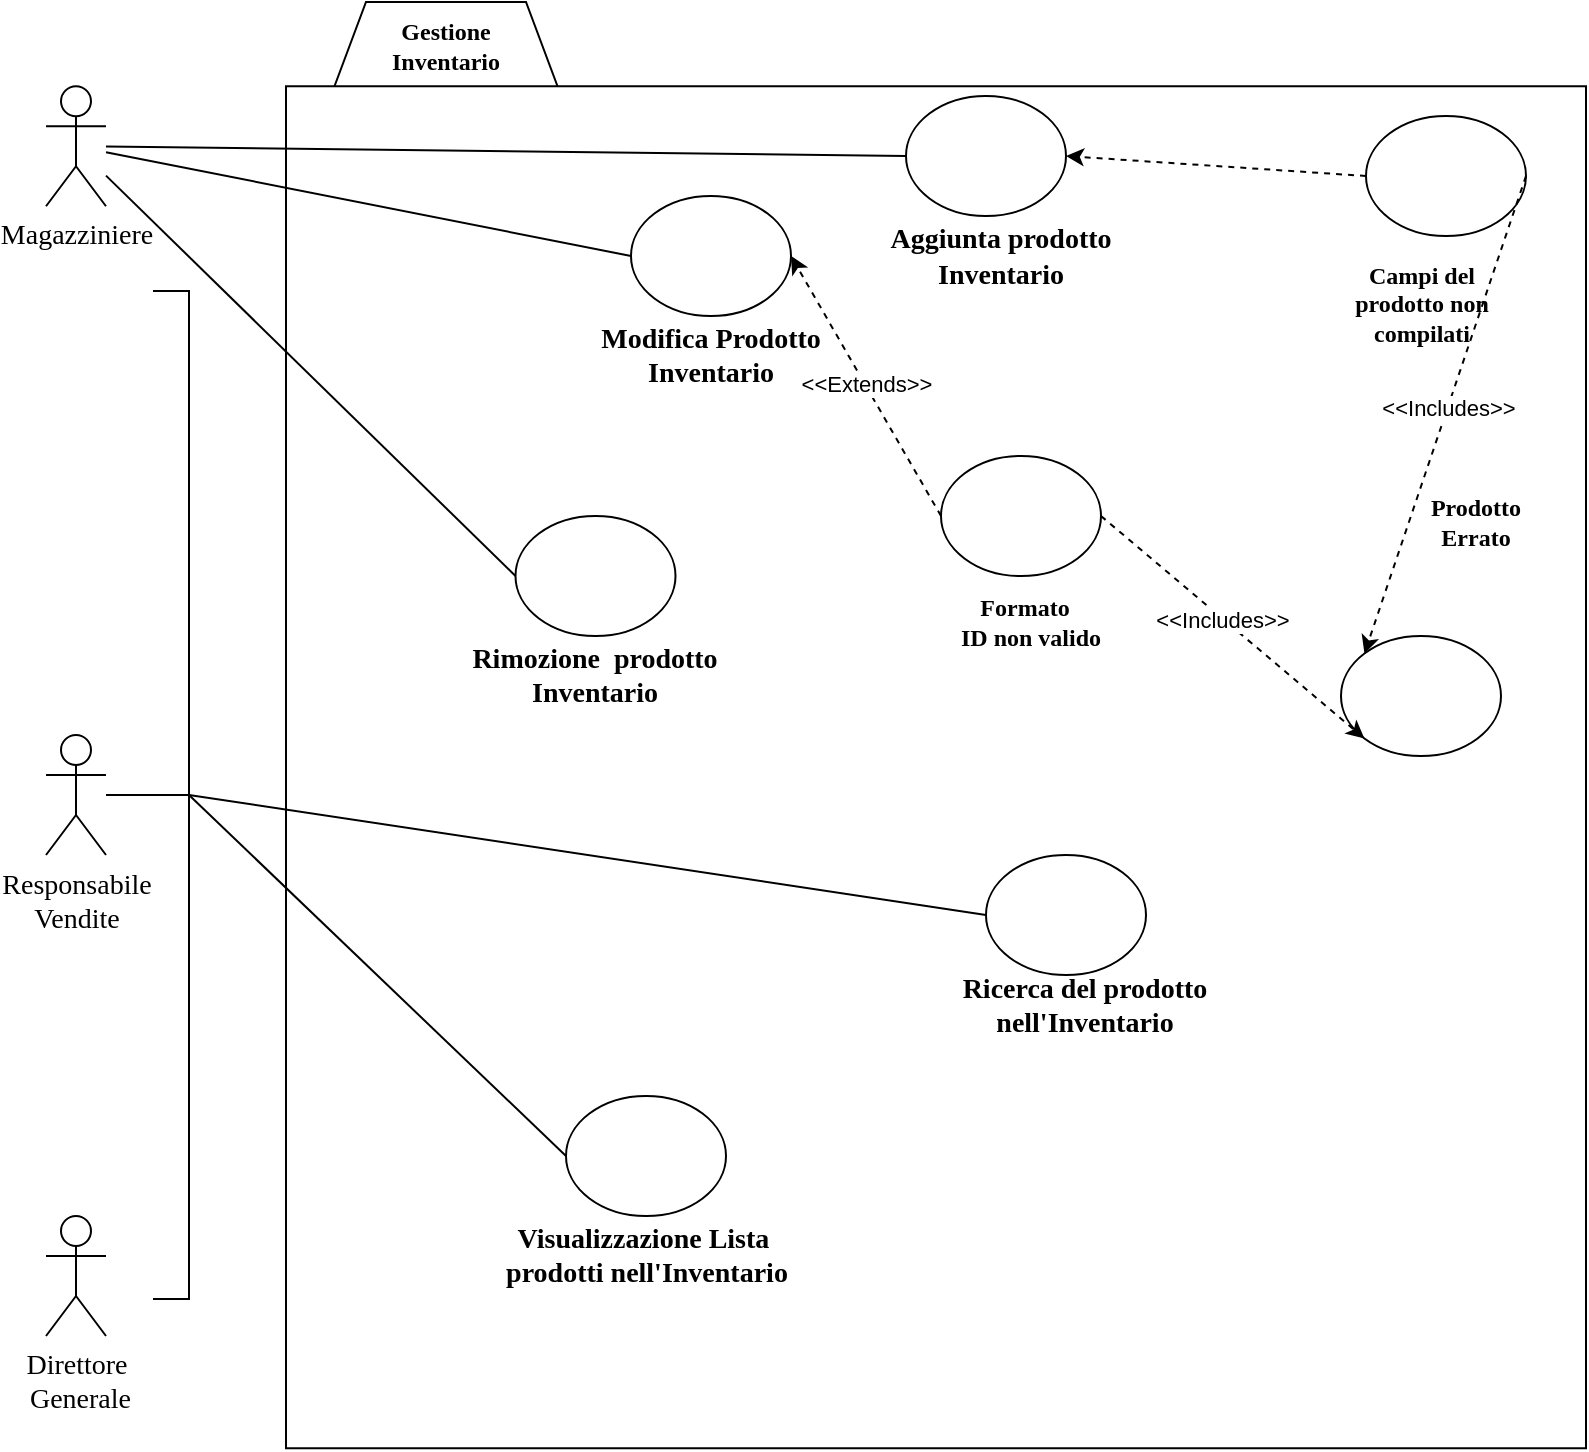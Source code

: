 <mxfile version="13.10.5" type="github">
  <diagram id="RcybXoDZJoYCDfinM7sL" name="Page-1">
    <mxGraphModel dx="946" dy="645" grid="1" gridSize="10" guides="1" tooltips="1" connect="1" arrows="1" fold="1" page="1" pageScale="1" pageWidth="827" pageHeight="1169" math="0" shadow="0">
      <root>
        <mxCell id="0" />
        <mxCell id="1" parent="0" />
        <mxCell id="a_w7ONJ3W2yyLTA47ird-15" value="" style="shape=hexagon;perimeter=hexagonPerimeter2;whiteSpace=wrap;html=1;fixedSize=1;" vertex="1" parent="1">
          <mxGeometry x="170" y="73" width="120" height="107" as="geometry" />
        </mxCell>
        <mxCell id="a_w7ONJ3W2yyLTA47ird-19" value="" style="rounded=0;whiteSpace=wrap;html=1;verticalAlign=bottom;" vertex="1" parent="1">
          <mxGeometry x="150" y="115.13" width="650" height="681" as="geometry" />
        </mxCell>
        <mxCell id="a_w7ONJ3W2yyLTA47ird-16" value="&lt;div&gt;&lt;font face=&quot;Times New Roman&quot;&gt;&lt;span style=&quot;font-size: 14px&quot;&gt;Magazziniere&lt;/span&gt;&lt;/font&gt;&lt;/div&gt;" style="shape=umlActor;verticalLabelPosition=bottom;verticalAlign=top;html=1;outlineConnect=0;" vertex="1" parent="1">
          <mxGeometry x="30" y="115.13" width="30" height="60" as="geometry" />
        </mxCell>
        <mxCell id="a_w7ONJ3W2yyLTA47ird-17" value="&lt;font face=&quot;Times New Roman&quot;&gt;&lt;span style=&quot;font-size: 14px&quot;&gt;Responsabile&lt;br&gt;Vendite&lt;/span&gt;&lt;/font&gt;" style="shape=umlActor;verticalLabelPosition=bottom;verticalAlign=top;html=1;outlineConnect=0;" vertex="1" parent="1">
          <mxGeometry x="30" y="439.5" width="30" height="60" as="geometry" />
        </mxCell>
        <mxCell id="a_w7ONJ3W2yyLTA47ird-20" value="&lt;div&gt;&lt;br&gt;&lt;/div&gt;&lt;div&gt;&lt;br&gt;&lt;/div&gt;&lt;div&gt;&lt;br&gt;&lt;/div&gt;&lt;div&gt;&lt;br&gt;&lt;/div&gt;&lt;div&gt;&lt;br&gt;&lt;/div&gt;&lt;div&gt;&lt;br&gt;&lt;/div&gt;" style="ellipse;whiteSpace=wrap;html=1;" vertex="1" parent="1">
          <mxGeometry x="460" y="120" width="80" height="60" as="geometry" />
        </mxCell>
        <mxCell id="a_w7ONJ3W2yyLTA47ird-22" value="&lt;div&gt;&lt;font face=&quot;Times New Roman&quot;&gt;&lt;span style=&quot;font-size: 14px&quot;&gt;&lt;b&gt;Ricerca del prodotto nell&#39;Inventario&lt;/b&gt;&lt;/span&gt;&lt;/font&gt;&lt;/div&gt;" style="text;html=1;strokeColor=none;fillColor=none;align=center;verticalAlign=middle;whiteSpace=wrap;rounded=0;" vertex="1" parent="1">
          <mxGeometry x="477.5" y="565" width="142.5" height="20" as="geometry" />
        </mxCell>
        <mxCell id="a_w7ONJ3W2yyLTA47ird-23" value="&lt;div align=&quot;center&quot;&gt;&lt;font face=&quot;Times New Roman&quot;&gt;&lt;b&gt;Gestione&lt;/b&gt;&lt;/font&gt;&lt;/div&gt;&lt;div align=&quot;center&quot;&gt;&lt;font face=&quot;Times New Roman&quot;&gt;&lt;b&gt;Inventario&lt;/b&gt;&lt;/font&gt;&lt;/div&gt;" style="text;html=1;strokeColor=none;fillColor=none;align=center;verticalAlign=middle;whiteSpace=wrap;rounded=0;" vertex="1" parent="1">
          <mxGeometry x="210" y="85.13" width="40" height="20" as="geometry" />
        </mxCell>
        <mxCell id="a_w7ONJ3W2yyLTA47ird-24" value="&lt;div&gt;&lt;br&gt;&lt;/div&gt;&lt;div&gt;&lt;br&gt;&lt;/div&gt;&lt;div&gt;&lt;br&gt;&lt;/div&gt;&lt;div&gt;&lt;br&gt;&lt;/div&gt;&lt;div&gt;&lt;br&gt;&lt;/div&gt;&lt;div&gt;&lt;br&gt;&lt;/div&gt;" style="ellipse;whiteSpace=wrap;html=1;" vertex="1" parent="1">
          <mxGeometry x="322.5" y="170" width="80" height="60" as="geometry" />
        </mxCell>
        <mxCell id="a_w7ONJ3W2yyLTA47ird-25" value="&lt;div&gt;&lt;br&gt;&lt;/div&gt;&lt;div&gt;&lt;br&gt;&lt;/div&gt;&lt;div&gt;&lt;br&gt;&lt;/div&gt;&lt;div&gt;&lt;br&gt;&lt;/div&gt;&lt;div&gt;&lt;br&gt;&lt;/div&gt;&lt;div&gt;&lt;br&gt;&lt;/div&gt;" style="ellipse;whiteSpace=wrap;html=1;" vertex="1" parent="1">
          <mxGeometry x="290" y="620" width="80" height="60" as="geometry" />
        </mxCell>
        <mxCell id="a_w7ONJ3W2yyLTA47ird-26" value="&lt;div&gt;&lt;br&gt;&lt;/div&gt;&lt;div&gt;&lt;br&gt;&lt;/div&gt;&lt;div&gt;&lt;br&gt;&lt;/div&gt;&lt;div&gt;&lt;br&gt;&lt;/div&gt;&lt;div&gt;&lt;br&gt;&lt;/div&gt;&lt;div&gt;&lt;br&gt;&lt;/div&gt;" style="ellipse;whiteSpace=wrap;html=1;" vertex="1" parent="1">
          <mxGeometry x="500" y="499.5" width="80" height="60" as="geometry" />
        </mxCell>
        <mxCell id="a_w7ONJ3W2yyLTA47ird-27" value="" style="endArrow=none;html=1;entryX=0;entryY=0.5;entryDx=0;entryDy=0;" edge="1" parent="1" source="a_w7ONJ3W2yyLTA47ird-16" target="a_w7ONJ3W2yyLTA47ird-20">
          <mxGeometry width="50" height="50" relative="1" as="geometry">
            <mxPoint x="80" y="179" as="sourcePoint" />
            <mxPoint x="330" y="340" as="targetPoint" />
          </mxGeometry>
        </mxCell>
        <mxCell id="a_w7ONJ3W2yyLTA47ird-28" value="" style="endArrow=none;html=1;entryX=0;entryY=0.5;entryDx=0;entryDy=0;" edge="1" parent="1" source="a_w7ONJ3W2yyLTA47ird-16" target="a_w7ONJ3W2yyLTA47ird-24">
          <mxGeometry width="50" height="50" relative="1" as="geometry">
            <mxPoint x="80" y="180" as="sourcePoint" />
            <mxPoint x="330" y="350" as="targetPoint" />
          </mxGeometry>
        </mxCell>
        <mxCell id="a_w7ONJ3W2yyLTA47ird-29" value="" style="shape=partialRectangle;whiteSpace=wrap;html=1;bottom=1;right=1;left=1;top=0;fillColor=none;routingCenterX=-0.5;rotation=-90;" vertex="1" parent="1">
          <mxGeometry x="-159.25" y="460.75" width="504" height="17.5" as="geometry" />
        </mxCell>
        <mxCell id="a_w7ONJ3W2yyLTA47ird-30" value="&lt;font face=&quot;Times New Roman&quot;&gt;&lt;span style=&quot;font-size: 14px&quot;&gt;&lt;b&gt;Rimozione &amp;nbsp;prodotto Inventario&lt;/b&gt;&lt;/span&gt;&lt;/font&gt;" style="text;html=1;strokeColor=none;fillColor=none;align=center;verticalAlign=middle;whiteSpace=wrap;rounded=0;" vertex="1" parent="1">
          <mxGeometry x="232.25" y="400" width="145" height="20" as="geometry" />
        </mxCell>
        <mxCell id="a_w7ONJ3W2yyLTA47ird-31" value="&lt;font face=&quot;Times New Roman&quot; style=&quot;font-size: 14px&quot;&gt;&lt;span style=&quot;font-size: 14px&quot;&gt;&lt;b style=&quot;font-size: 14px&quot;&gt;Aggiunta prodotto Inventario&lt;/b&gt;&lt;/span&gt;&lt;/font&gt;" style="text;html=1;strokeColor=none;fillColor=none;align=center;verticalAlign=middle;whiteSpace=wrap;rounded=0;fontSize=14;" vertex="1" parent="1">
          <mxGeometry x="435" y="190" width="145" height="20" as="geometry" />
        </mxCell>
        <mxCell id="a_w7ONJ3W2yyLTA47ird-32" value="&lt;b style=&quot;font-family: &amp;#34;times new roman&amp;#34; ; font-size: 14px&quot;&gt;Modifica Prodotto Inventario&lt;br&gt;&lt;/b&gt;" style="text;html=1;strokeColor=none;fillColor=none;align=center;verticalAlign=middle;whiteSpace=wrap;rounded=0;" vertex="1" parent="1">
          <mxGeometry x="290" y="240" width="145" height="20" as="geometry" />
        </mxCell>
        <mxCell id="a_w7ONJ3W2yyLTA47ird-33" value="&lt;font face=&quot;Times New Roman&quot;&gt;&lt;span style=&quot;font-size: 14px&quot;&gt;&lt;b&gt;Visualizzazione Lista&amp;nbsp;&lt;br&gt;prodotti nell&#39;Inventario&lt;br&gt;&lt;/b&gt;&lt;/span&gt;&lt;/font&gt;" style="text;html=1;strokeColor=none;fillColor=none;align=center;verticalAlign=middle;whiteSpace=wrap;rounded=0;" vertex="1" parent="1">
          <mxGeometry x="257.5" y="690" width="145" height="20" as="geometry" />
        </mxCell>
        <mxCell id="a_w7ONJ3W2yyLTA47ird-34" value="&lt;div&gt;&lt;br&gt;&lt;/div&gt;&lt;div&gt;&lt;br&gt;&lt;/div&gt;&lt;div&gt;&lt;br&gt;&lt;/div&gt;&lt;div&gt;&lt;br&gt;&lt;/div&gt;&lt;div&gt;&lt;br&gt;&lt;/div&gt;&lt;div&gt;&lt;br&gt;&lt;/div&gt;" style="ellipse;whiteSpace=wrap;html=1;" vertex="1" parent="1">
          <mxGeometry x="264.75" y="330" width="80" height="60" as="geometry" />
        </mxCell>
        <mxCell id="a_w7ONJ3W2yyLTA47ird-35" value="" style="endArrow=none;html=1;exitX=0;exitY=0.5;exitDx=0;exitDy=0;" edge="1" parent="1" source="a_w7ONJ3W2yyLTA47ird-34" target="a_w7ONJ3W2yyLTA47ird-16">
          <mxGeometry width="50" height="50" relative="1" as="geometry">
            <mxPoint x="370" y="320" as="sourcePoint" />
            <mxPoint x="80" y="180" as="targetPoint" />
          </mxGeometry>
        </mxCell>
        <mxCell id="a_w7ONJ3W2yyLTA47ird-37" value="" style="endArrow=none;html=1;exitX=0.5;exitY=1;exitDx=0;exitDy=0;entryX=0;entryY=0.5;entryDx=0;entryDy=0;" edge="1" parent="1" source="a_w7ONJ3W2yyLTA47ird-29" target="a_w7ONJ3W2yyLTA47ird-26">
          <mxGeometry width="50" height="50" relative="1" as="geometry">
            <mxPoint x="400" y="460" as="sourcePoint" />
            <mxPoint x="450" y="410" as="targetPoint" />
          </mxGeometry>
        </mxCell>
        <mxCell id="a_w7ONJ3W2yyLTA47ird-38" value="" style="endArrow=none;html=1;exitX=0.5;exitY=1;exitDx=0;exitDy=0;entryX=0;entryY=0.5;entryDx=0;entryDy=0;" edge="1" parent="1" source="a_w7ONJ3W2yyLTA47ird-29" target="a_w7ONJ3W2yyLTA47ird-25">
          <mxGeometry width="50" height="50" relative="1" as="geometry">
            <mxPoint x="160" y="400" as="sourcePoint" />
            <mxPoint x="450" y="410" as="targetPoint" />
          </mxGeometry>
        </mxCell>
        <mxCell id="a_w7ONJ3W2yyLTA47ird-40" value="&lt;font face=&quot;Times New Roman&quot;&gt;&lt;span style=&quot;font-size: 14px&quot;&gt;Direttore&lt;br&gt;&amp;nbsp;Generale&lt;/span&gt;&lt;/font&gt;" style="shape=umlActor;verticalLabelPosition=bottom;verticalAlign=top;html=1;outlineConnect=0;" vertex="1" parent="1">
          <mxGeometry x="30" y="680" width="30" height="60" as="geometry" />
        </mxCell>
        <mxCell id="a_w7ONJ3W2yyLTA47ird-41" value="" style="endArrow=none;html=1;exitX=0.5;exitY=1;exitDx=0;exitDy=0;" edge="1" parent="1" source="a_w7ONJ3W2yyLTA47ird-29" target="a_w7ONJ3W2yyLTA47ird-17">
          <mxGeometry width="50" height="50" relative="1" as="geometry">
            <mxPoint x="150" y="510" as="sourcePoint" />
            <mxPoint x="200" y="460" as="targetPoint" />
          </mxGeometry>
        </mxCell>
        <mxCell id="a_w7ONJ3W2yyLTA47ird-1" value="" style="endArrow=classic;html=1;dashed=1;entryX=1;entryY=0.5;entryDx=0;entryDy=0;exitX=0;exitY=0.5;exitDx=0;exitDy=0;verticalAlign=bottom;" edge="1" parent="1" source="a_w7ONJ3W2yyLTA47ird-3" target="a_w7ONJ3W2yyLTA47ird-20">
          <mxGeometry width="50" height="50" relative="1" as="geometry">
            <mxPoint x="770" y="342.06" as="sourcePoint" />
            <mxPoint x="477.5" y="185.56" as="targetPoint" />
          </mxGeometry>
        </mxCell>
        <mxCell id="a_w7ONJ3W2yyLTA47ird-3" value="&lt;div&gt;&lt;br&gt;&lt;/div&gt;&lt;div&gt;&lt;br&gt;&lt;/div&gt;&lt;div&gt;&lt;br&gt;&lt;/div&gt;&lt;div&gt;&lt;br&gt;&lt;/div&gt;&lt;div&gt;&lt;br&gt;&lt;/div&gt;&lt;div&gt;&lt;br&gt;&lt;/div&gt;" style="ellipse;whiteSpace=wrap;html=1;verticalAlign=bottom;" vertex="1" parent="1">
          <mxGeometry x="690" y="130" width="80" height="60" as="geometry" />
        </mxCell>
        <mxCell id="a_w7ONJ3W2yyLTA47ird-4" value="" style="endArrow=classic;html=1;dashed=1;exitX=0;exitY=0.5;exitDx=0;exitDy=0;entryX=1;entryY=0.5;entryDx=0;entryDy=0;verticalAlign=bottom;" edge="1" parent="1" source="a_w7ONJ3W2yyLTA47ird-6" target="a_w7ONJ3W2yyLTA47ird-24">
          <mxGeometry width="50" height="50" relative="1" as="geometry">
            <mxPoint x="690" y="328.5" as="sourcePoint" />
            <mxPoint x="470" y="160" as="targetPoint" />
          </mxGeometry>
        </mxCell>
        <mxCell id="a_w7ONJ3W2yyLTA47ird-5" value="&amp;nbsp;&amp;lt;&amp;lt;Extends&amp;gt;&amp;gt;&amp;nbsp;" style="edgeLabel;html=1;align=center;verticalAlign=middle;resizable=0;points=[];" vertex="1" connectable="0" parent="a_w7ONJ3W2yyLTA47ird-4">
          <mxGeometry x="-0.013" y="1" relative="1" as="geometry">
            <mxPoint y="-3" as="offset" />
          </mxGeometry>
        </mxCell>
        <mxCell id="a_w7ONJ3W2yyLTA47ird-6" value="&lt;div&gt;&lt;br&gt;&lt;/div&gt;&lt;div&gt;&lt;br&gt;&lt;/div&gt;&lt;div&gt;&lt;br&gt;&lt;/div&gt;&lt;div&gt;&lt;br&gt;&lt;/div&gt;&lt;div&gt;&lt;br&gt;&lt;/div&gt;&lt;div&gt;&lt;br&gt;&lt;/div&gt;" style="ellipse;whiteSpace=wrap;html=1;verticalAlign=bottom;" vertex="1" parent="1">
          <mxGeometry x="477.5" y="300" width="80" height="60" as="geometry" />
        </mxCell>
        <mxCell id="a_w7ONJ3W2yyLTA47ird-7" value="&lt;font face=&quot;Times New Roman&quot;&gt;&lt;b&gt;Formato &amp;nbsp;&lt;br&gt;ID non valido&lt;/b&gt;&lt;/font&gt;" style="text;html=1;strokeColor=none;fillColor=none;align=center;verticalAlign=bottom;whiteSpace=wrap;rounded=0;" vertex="1" parent="1">
          <mxGeometry x="450" y="380" width="145" height="20" as="geometry" />
        </mxCell>
        <mxCell id="a_w7ONJ3W2yyLTA47ird-8" value="&lt;div&gt;&lt;br&gt;&lt;/div&gt;&lt;div&gt;&lt;br&gt;&lt;/div&gt;&lt;div&gt;&lt;br&gt;&lt;/div&gt;&lt;div&gt;&lt;br&gt;&lt;/div&gt;&lt;div&gt;&lt;br&gt;&lt;/div&gt;&lt;div&gt;&lt;br&gt;&lt;/div&gt;" style="ellipse;whiteSpace=wrap;html=1;verticalAlign=bottom;" vertex="1" parent="1">
          <mxGeometry x="677.5" y="390" width="80" height="60" as="geometry" />
        </mxCell>
        <mxCell id="a_w7ONJ3W2yyLTA47ird-9" value="&lt;font face=&quot;Times New Roman&quot;&gt;&lt;b&gt;Prodotto Errato&lt;br&gt;&lt;/b&gt;&lt;/font&gt;" style="text;html=1;strokeColor=none;fillColor=none;align=center;verticalAlign=bottom;whiteSpace=wrap;rounded=0;" vertex="1" parent="1">
          <mxGeometry x="710" y="330" width="70" height="20" as="geometry" />
        </mxCell>
        <mxCell id="a_w7ONJ3W2yyLTA47ird-10" value="" style="endArrow=classic;html=1;dashed=1;entryX=0;entryY=0;entryDx=0;entryDy=0;exitX=1;exitY=0.5;exitDx=0;exitDy=0;verticalAlign=bottom;" edge="1" parent="1" source="a_w7ONJ3W2yyLTA47ird-3" target="a_w7ONJ3W2yyLTA47ird-8">
          <mxGeometry width="50" height="50" relative="1" as="geometry">
            <mxPoint x="902.5" y="447" as="sourcePoint" />
            <mxPoint x="742.5" y="447" as="targetPoint" />
          </mxGeometry>
        </mxCell>
        <mxCell id="a_w7ONJ3W2yyLTA47ird-11" value="&amp;nbsp;&amp;lt;&amp;lt;Includes&amp;gt;&amp;gt;&amp;nbsp;" style="edgeLabel;html=1;align=center;verticalAlign=middle;resizable=0;points=[];" vertex="1" connectable="0" parent="a_w7ONJ3W2yyLTA47ird-10">
          <mxGeometry x="-0.013" y="1" relative="1" as="geometry">
            <mxPoint y="-3" as="offset" />
          </mxGeometry>
        </mxCell>
        <mxCell id="a_w7ONJ3W2yyLTA47ird-12" value="" style="endArrow=classic;html=1;dashed=1;entryX=0;entryY=1;entryDx=0;entryDy=0;exitX=1;exitY=0.5;exitDx=0;exitDy=0;verticalAlign=bottom;" edge="1" parent="1" target="a_w7ONJ3W2yyLTA47ird-8" source="a_w7ONJ3W2yyLTA47ird-6">
          <mxGeometry width="50" height="50" relative="1" as="geometry">
            <mxPoint x="660" y="360" as="sourcePoint" />
            <mxPoint x="746.716" y="161.213" as="targetPoint" />
          </mxGeometry>
        </mxCell>
        <mxCell id="a_w7ONJ3W2yyLTA47ird-46" value="&amp;lt;&amp;lt;Includes&amp;gt;&amp;gt;" style="edgeLabel;html=1;align=center;verticalAlign=middle;resizable=0;points=[];" vertex="1" connectable="0" parent="a_w7ONJ3W2yyLTA47ird-12">
          <mxGeometry x="-0.085" y="-1" relative="1" as="geometry">
            <mxPoint x="1" as="offset" />
          </mxGeometry>
        </mxCell>
        <mxCell id="a_w7ONJ3W2yyLTA47ird-14" value="&lt;font face=&quot;Times New Roman&quot;&gt;&lt;b&gt;Campi del prodotto non compilati&lt;/b&gt;&lt;/font&gt;" style="text;html=1;strokeColor=none;fillColor=none;align=center;verticalAlign=bottom;whiteSpace=wrap;rounded=0;" vertex="1" parent="1">
          <mxGeometry x="682.5" y="227.56" width="70" height="20" as="geometry" />
        </mxCell>
      </root>
    </mxGraphModel>
  </diagram>
</mxfile>
